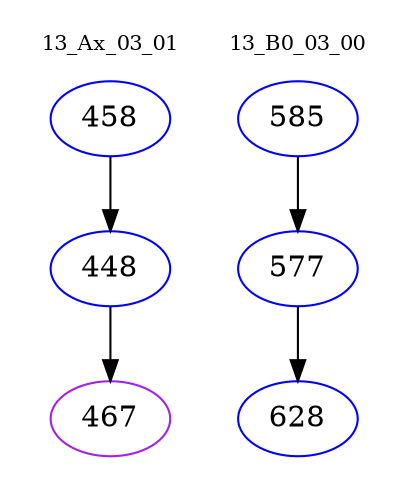 digraph{
subgraph cluster_0 {
color = white
label = "13_Ax_03_01";
fontsize=10;
T0_458 [label="458", color="blue"]
T0_458 -> T0_448 [color="black"]
T0_448 [label="448", color="blue"]
T0_448 -> T0_467 [color="black"]
T0_467 [label="467", color="purple"]
}
subgraph cluster_1 {
color = white
label = "13_B0_03_00";
fontsize=10;
T1_585 [label="585", color="blue"]
T1_585 -> T1_577 [color="black"]
T1_577 [label="577", color="blue"]
T1_577 -> T1_628 [color="black"]
T1_628 [label="628", color="blue"]
}
}
